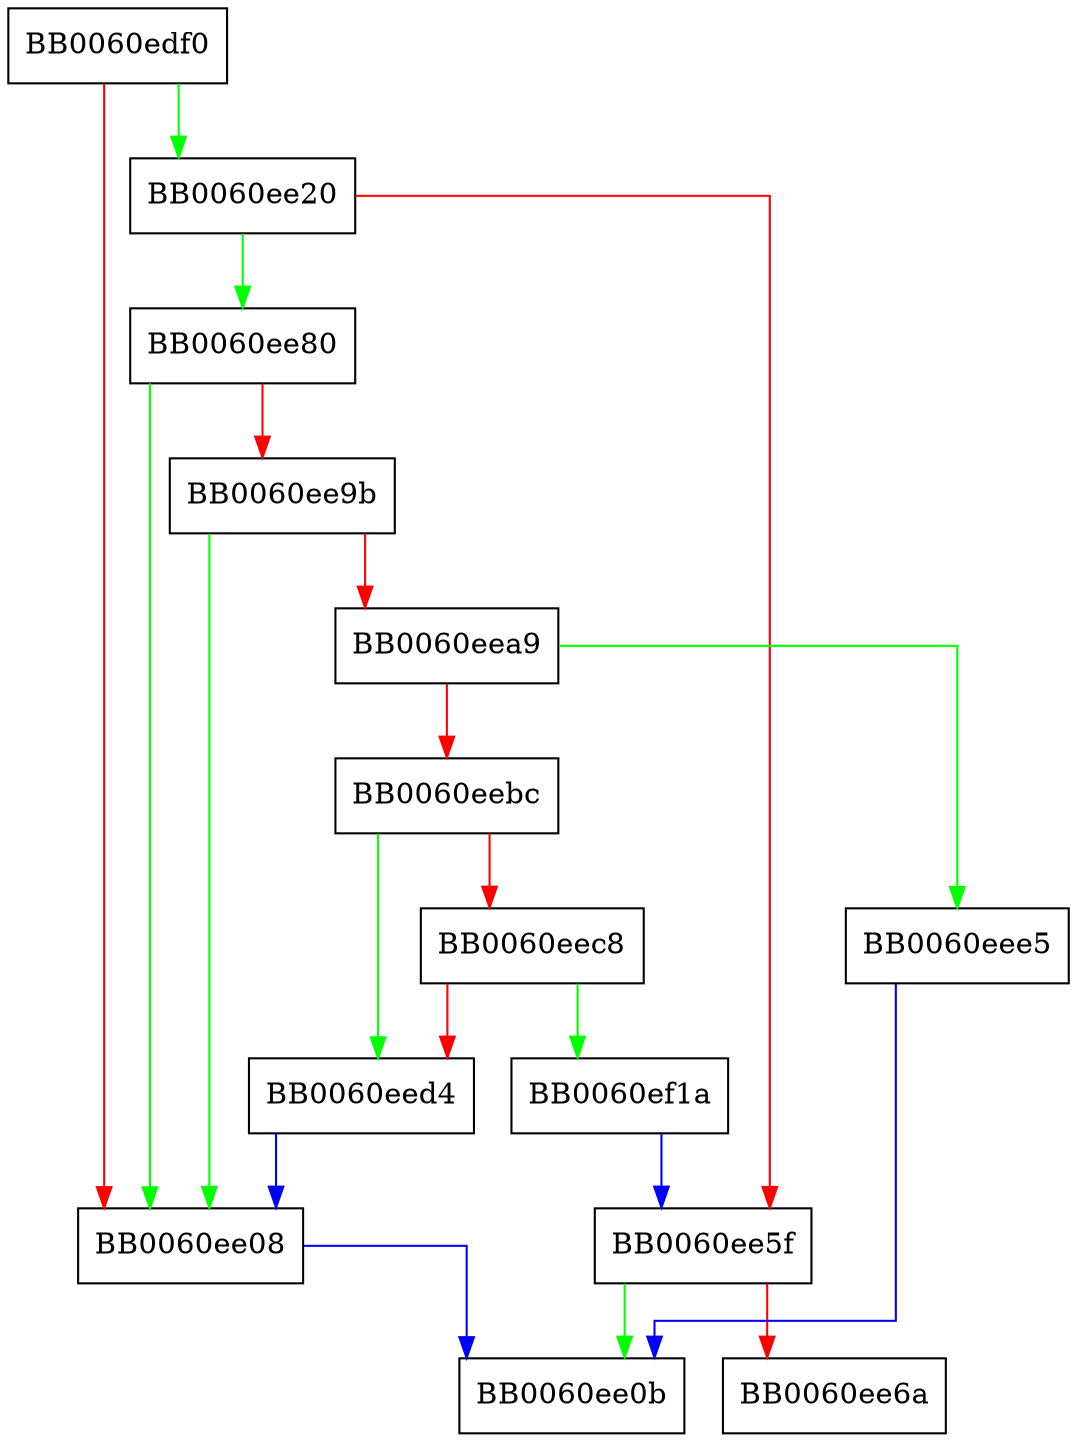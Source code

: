 digraph OBJ_find_sigid_by_algs {
  node [shape="box"];
  graph [splines=ortho];
  BB0060edf0 -> BB0060ee20 [color="green"];
  BB0060edf0 -> BB0060ee08 [color="red"];
  BB0060ee08 -> BB0060ee0b [color="blue"];
  BB0060ee20 -> BB0060ee80 [color="green"];
  BB0060ee20 -> BB0060ee5f [color="red"];
  BB0060ee5f -> BB0060ee0b [color="green"];
  BB0060ee5f -> BB0060ee6a [color="red"];
  BB0060ee80 -> BB0060ee08 [color="green"];
  BB0060ee80 -> BB0060ee9b [color="red"];
  BB0060ee9b -> BB0060ee08 [color="green"];
  BB0060ee9b -> BB0060eea9 [color="red"];
  BB0060eea9 -> BB0060eee5 [color="green"];
  BB0060eea9 -> BB0060eebc [color="red"];
  BB0060eebc -> BB0060eed4 [color="green"];
  BB0060eebc -> BB0060eec8 [color="red"];
  BB0060eec8 -> BB0060ef1a [color="green"];
  BB0060eec8 -> BB0060eed4 [color="red"];
  BB0060eed4 -> BB0060ee08 [color="blue"];
  BB0060eee5 -> BB0060ee0b [color="blue"];
  BB0060ef1a -> BB0060ee5f [color="blue"];
}